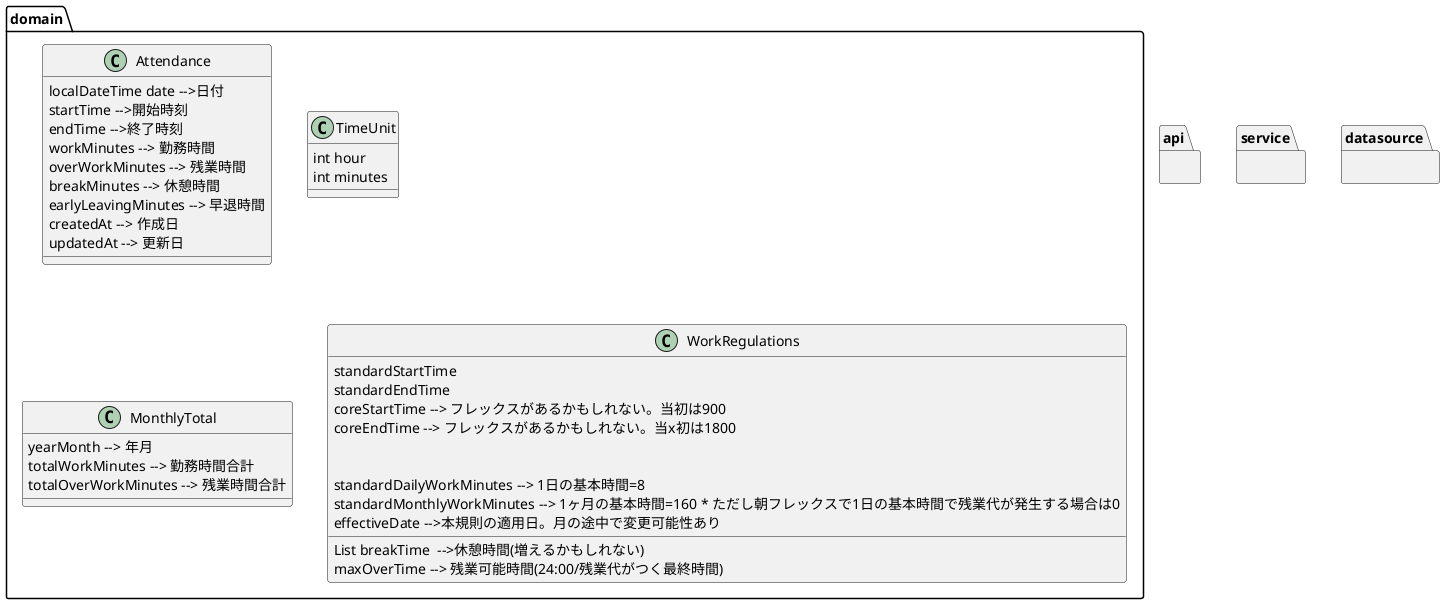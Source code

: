 @startuml

package api {

}

package service {
}

package datasource {
}

package domain {
    class Attendance {
        localDateTime date -->日付
        startTime -->開始時刻
        endTime -->終了時刻
        workMinutes --> 勤務時間
        overWorkMinutes --> 残業時間
        breakMinutes --> 休憩時間
        earlyLeavingMinutes --> 早退時間
        createdAt --> 作成日
        updatedAt --> 更新日
    }

    class TimeUnit {
        int hour
        int minutes
    }

    class MonthlyTotal {
        yearMonth --> 年月
        totalWorkMinutes --> 勤務時間合計
        totalOverWorkMinutes --> 残業時間合計
    }

    class WorkRegulations {
        standardStartTime
        standardEndTime
        List breakTime  -->休憩時間(増えるかもしれない)
        coreStartTime --> フレックスがあるかもしれない。当初は900
        coreEndTime --> フレックスがあるかもしれない。当x初は1800

        maxOverTime --> 残業可能時間(24:00/残業代がつく最終時間)

        standardDailyWorkMinutes --> 1日の基本時間=8
        standardMonthlyWorkMinutes --> 1ヶ月の基本時間=160 * ただし朝フレックスで1日の基本時間で残業代が発生する場合は0
        effectiveDate -->本規則の適用日。月の途中で変更可能性あり
    }

    'できないといけないことをまとめる
    '勤務時間算出


}

@enduml